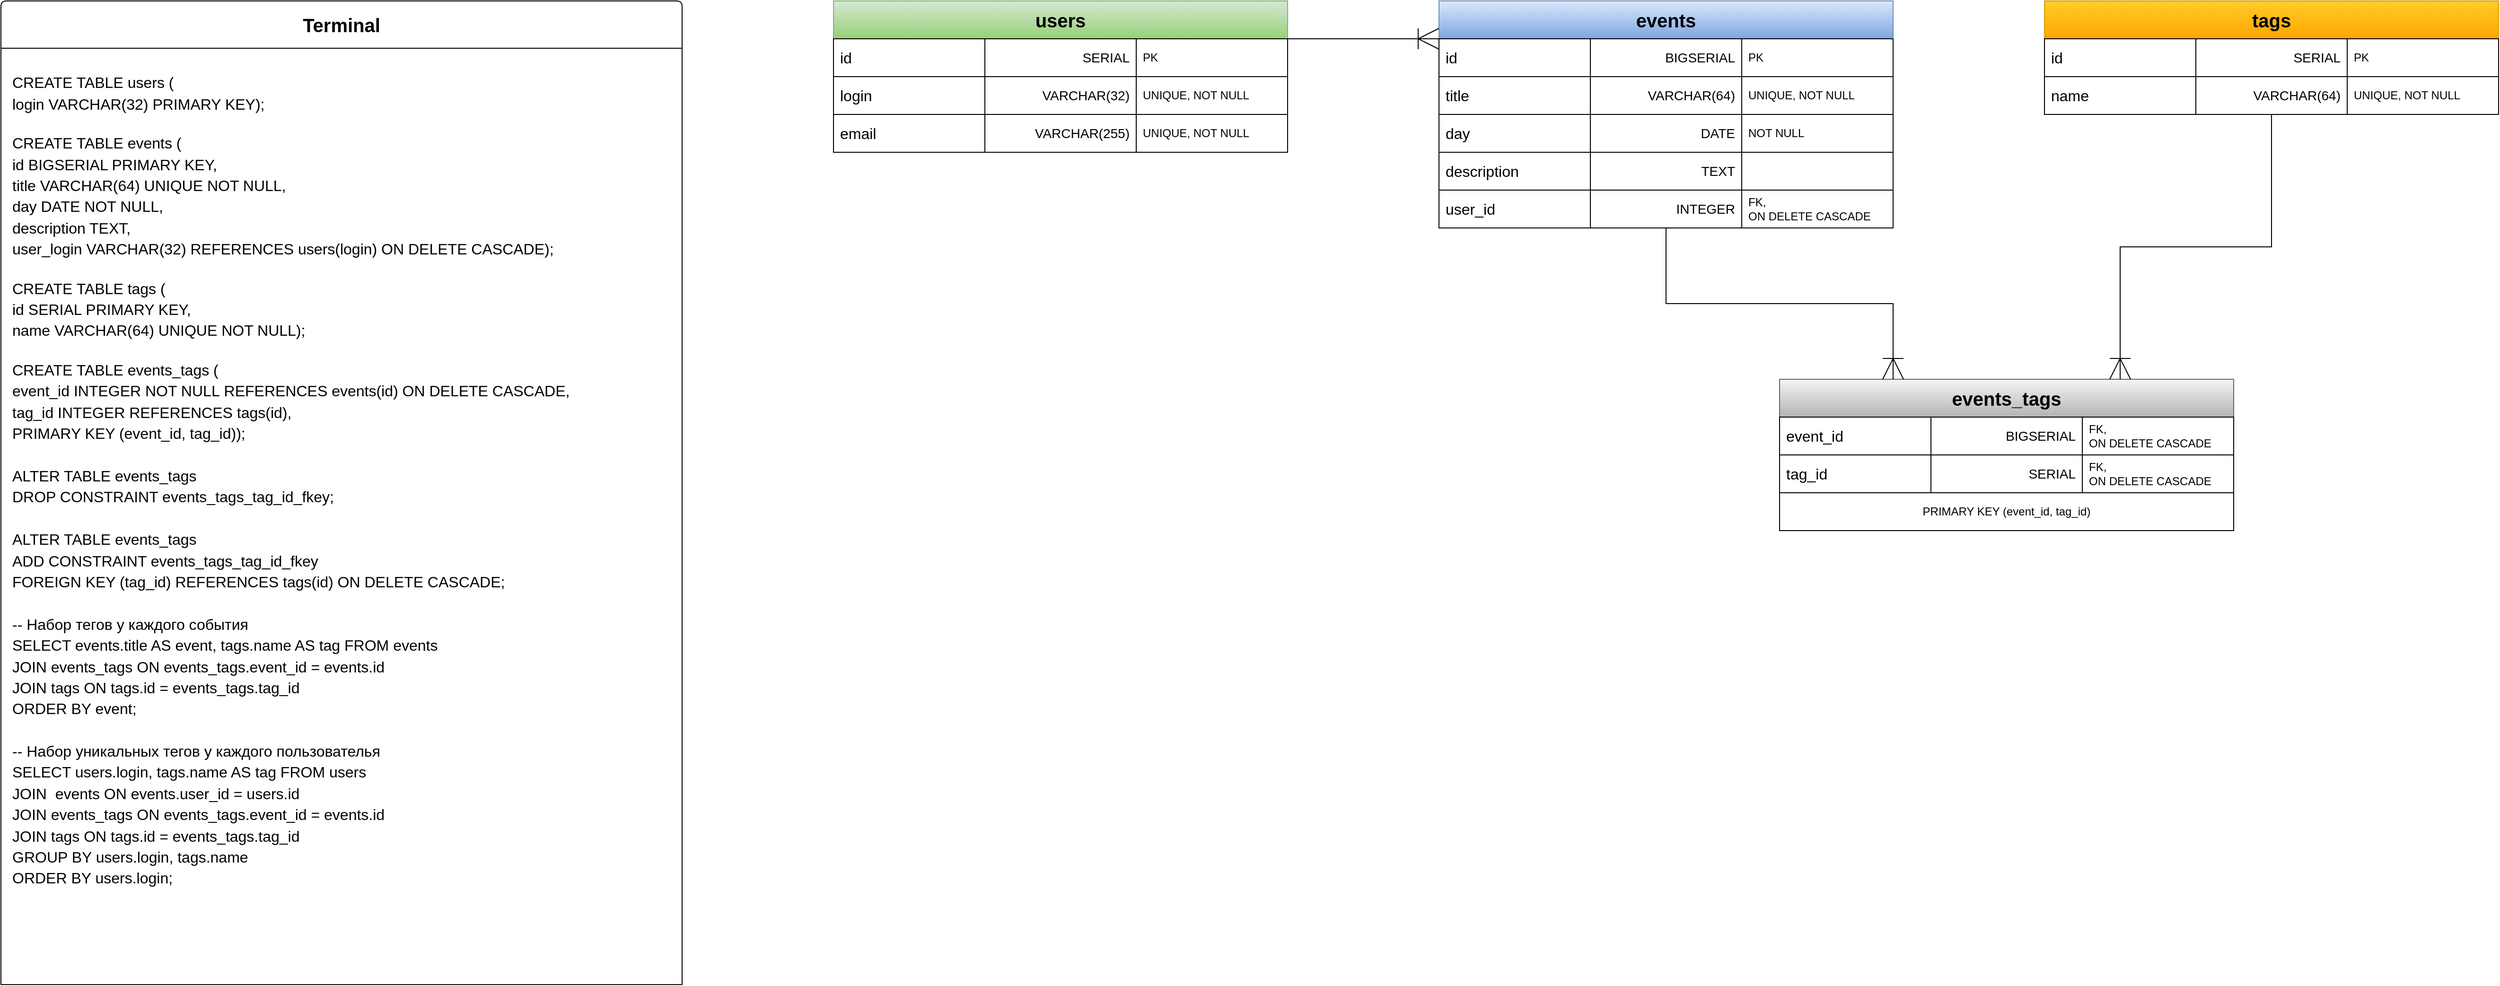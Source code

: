 <mxfile version="26.0.10">
  <diagram name="Page-1" id="9f46799a-70d6-7492-0946-bef42562c5a5">
    <mxGraphModel dx="2346" dy="2034" grid="1" gridSize="10" guides="1" tooltips="1" connect="1" arrows="1" fold="1" page="1" pageScale="1" pageWidth="1100" pageHeight="850" background="none" math="0" shadow="0">
      <root>
        <mxCell id="0" />
        <mxCell id="1" parent="0" />
        <mxCell id="qxyERZ4D7mE2W_aF4MiE-60" value="users" style="swimlane;whiteSpace=wrap;html=1;startSize=40;fontStyle=1;fontSize=20;fillColor=#d5e8d4;gradientColor=#97d077;strokeColor=light-dark(#82B366,#FFFFFF);" parent="1" vertex="1">
          <mxGeometry x="40" y="-800" width="480" height="160" as="geometry" />
        </mxCell>
        <mxCell id="qxyERZ4D7mE2W_aF4MiE-61" value="SERIAL" style="shape=partialRectangle;connectable=0;fillColor=none;top=1;left=1;bottom=1;right=1;align=right;spacingLeft=5;fontStyle=0;overflow=hidden;html=1;whiteSpace=wrap;spacingRight=5;fontSize=14;strokeColor=default;verticalAlign=middle;fontFamily=Helvetica;fontColor=default;" parent="qxyERZ4D7mE2W_aF4MiE-60" vertex="1">
          <mxGeometry x="160" y="40" width="160" height="40" as="geometry">
            <mxRectangle width="180" height="30" as="alternateBounds" />
          </mxGeometry>
        </mxCell>
        <mxCell id="qxyERZ4D7mE2W_aF4MiE-62" value="&lt;div align=&quot;left&quot;&gt;id&lt;/div&gt;" style="shape=partialRectangle;connectable=0;fillColor=none;top=1;left=1;bottom=1;right=1;align=left;spacingLeft=5;fontStyle=0;overflow=hidden;html=1;whiteSpace=wrap;spacingRight=5;fontSize=16;strokeColor=default;verticalAlign=middle;fontFamily=Helvetica;fontColor=default;" parent="qxyERZ4D7mE2W_aF4MiE-60" vertex="1">
          <mxGeometry y="40" width="160" height="40" as="geometry">
            <mxRectangle width="180" height="30" as="alternateBounds" />
          </mxGeometry>
        </mxCell>
        <mxCell id="qxyERZ4D7mE2W_aF4MiE-63" value="PK" style="shape=partialRectangle;connectable=0;fillColor=none;top=1;left=1;bottom=1;right=1;align=left;spacingLeft=5;fontStyle=0;overflow=hidden;html=1;whiteSpace=wrap;spacingRight=5;fontSize=12;strokeColor=default;verticalAlign=middle;fontFamily=Helvetica;fontColor=default;" parent="qxyERZ4D7mE2W_aF4MiE-60" vertex="1">
          <mxGeometry x="320" y="40" width="160" height="40" as="geometry">
            <mxRectangle width="180" height="30" as="alternateBounds" />
          </mxGeometry>
        </mxCell>
        <mxCell id="qxyERZ4D7mE2W_aF4MiE-64" value="VARCHAR(32)" style="shape=partialRectangle;connectable=0;fillColor=none;top=1;left=1;bottom=1;right=1;align=right;spacingLeft=5;fontStyle=0;overflow=hidden;html=1;whiteSpace=wrap;spacingRight=5;fontSize=14;strokeColor=default;verticalAlign=middle;fontFamily=Helvetica;fontColor=default;" parent="qxyERZ4D7mE2W_aF4MiE-60" vertex="1">
          <mxGeometry x="160" y="80" width="160" height="40" as="geometry">
            <mxRectangle width="180" height="30" as="alternateBounds" />
          </mxGeometry>
        </mxCell>
        <mxCell id="qxyERZ4D7mE2W_aF4MiE-65" value="login" style="shape=partialRectangle;connectable=0;fillColor=none;top=1;left=1;bottom=1;right=1;align=left;spacingLeft=5;fontStyle=0;overflow=hidden;html=1;whiteSpace=wrap;spacingRight=5;fontSize=16;strokeColor=default;verticalAlign=middle;fontFamily=Helvetica;fontColor=default;" parent="qxyERZ4D7mE2W_aF4MiE-60" vertex="1">
          <mxGeometry y="80" width="160" height="40" as="geometry">
            <mxRectangle width="180" height="30" as="alternateBounds" />
          </mxGeometry>
        </mxCell>
        <mxCell id="qxyERZ4D7mE2W_aF4MiE-66" value="UNIQUE, NOT NULL" style="shape=partialRectangle;connectable=0;fillColor=none;top=1;left=1;bottom=1;right=1;align=left;spacingLeft=5;fontStyle=0;overflow=hidden;html=1;whiteSpace=wrap;spacingRight=5;fontSize=12;strokeColor=default;verticalAlign=middle;fontFamily=Helvetica;fontColor=default;" parent="qxyERZ4D7mE2W_aF4MiE-60" vertex="1">
          <mxGeometry x="320" y="80" width="160" height="40" as="geometry">
            <mxRectangle width="180" height="30" as="alternateBounds" />
          </mxGeometry>
        </mxCell>
        <mxCell id="qxyERZ4D7mE2W_aF4MiE-67" value="VARCHAR(255)" style="shape=partialRectangle;connectable=0;fillColor=none;top=1;left=1;bottom=1;right=1;align=right;spacingLeft=5;fontStyle=0;overflow=hidden;html=1;whiteSpace=wrap;spacingRight=5;fontSize=14;strokeColor=default;verticalAlign=middle;fontFamily=Helvetica;fontColor=default;" parent="qxyERZ4D7mE2W_aF4MiE-60" vertex="1">
          <mxGeometry x="160" y="120" width="160" height="40" as="geometry">
            <mxRectangle width="180" height="30" as="alternateBounds" />
          </mxGeometry>
        </mxCell>
        <mxCell id="qxyERZ4D7mE2W_aF4MiE-68" value="email&lt;span style=&quot;white-space: pre;&quot;&gt;&#x9;&lt;/span&gt;&lt;span style=&quot;white-space: pre;&quot;&gt;&#x9;&lt;/span&gt;" style="shape=partialRectangle;connectable=0;fillColor=none;top=1;left=1;bottom=1;right=1;align=left;spacingLeft=5;fontStyle=0;overflow=hidden;html=1;whiteSpace=wrap;spacingRight=5;fontSize=16;strokeColor=default;verticalAlign=middle;fontFamily=Helvetica;fontColor=default;" parent="qxyERZ4D7mE2W_aF4MiE-60" vertex="1">
          <mxGeometry y="120" width="160" height="40" as="geometry">
            <mxRectangle width="180" height="30" as="alternateBounds" />
          </mxGeometry>
        </mxCell>
        <mxCell id="qxyERZ4D7mE2W_aF4MiE-69" value="UNIQUE, NOT NULL" style="shape=partialRectangle;connectable=0;fillColor=none;top=1;left=1;bottom=1;right=1;align=left;spacingLeft=5;fontStyle=0;overflow=hidden;html=1;whiteSpace=wrap;spacingRight=5;fontSize=12;strokeColor=default;verticalAlign=middle;fontFamily=Helvetica;fontColor=default;" parent="qxyERZ4D7mE2W_aF4MiE-60" vertex="1">
          <mxGeometry x="320" y="120" width="160" height="40" as="geometry">
            <mxRectangle width="180" height="30" as="alternateBounds" />
          </mxGeometry>
        </mxCell>
        <mxCell id="qxyERZ4D7mE2W_aF4MiE-82" value="events" style="swimlane;whiteSpace=wrap;html=1;startSize=40;fontStyle=1;fontSize=20;fillColor=#dae8fc;gradientColor=#7ea6e0;strokeColor=light-dark(#6C8EBF,#FFFFFF);" parent="1" vertex="1">
          <mxGeometry x="680" y="-800" width="480" height="240" as="geometry" />
        </mxCell>
        <mxCell id="qxyERZ4D7mE2W_aF4MiE-83" value="BIGSERIAL" style="shape=partialRectangle;connectable=0;fillColor=none;top=1;left=1;bottom=1;right=1;align=right;spacingLeft=5;fontStyle=0;overflow=hidden;html=1;whiteSpace=wrap;spacingRight=5;fontSize=14;strokeColor=default;verticalAlign=middle;fontFamily=Helvetica;fontColor=default;" parent="qxyERZ4D7mE2W_aF4MiE-82" vertex="1">
          <mxGeometry x="160" y="40" width="160" height="40" as="geometry">
            <mxRectangle width="180" height="30" as="alternateBounds" />
          </mxGeometry>
        </mxCell>
        <mxCell id="qxyERZ4D7mE2W_aF4MiE-84" value="&lt;div align=&quot;left&quot;&gt;id&lt;/div&gt;" style="shape=partialRectangle;connectable=0;fillColor=none;top=1;left=1;bottom=1;right=1;align=left;spacingLeft=5;fontStyle=0;overflow=hidden;html=1;whiteSpace=wrap;spacingRight=5;fontSize=16;strokeColor=default;verticalAlign=middle;fontFamily=Helvetica;fontColor=default;" parent="qxyERZ4D7mE2W_aF4MiE-82" vertex="1">
          <mxGeometry y="40" width="160" height="40" as="geometry">
            <mxRectangle width="180" height="30" as="alternateBounds" />
          </mxGeometry>
        </mxCell>
        <mxCell id="qxyERZ4D7mE2W_aF4MiE-85" value="PK" style="shape=partialRectangle;connectable=0;fillColor=none;top=1;left=1;bottom=1;right=1;align=left;spacingLeft=5;fontStyle=0;overflow=hidden;html=1;whiteSpace=wrap;spacingRight=5;fontSize=12;strokeColor=default;verticalAlign=middle;fontFamily=Helvetica;fontColor=default;" parent="qxyERZ4D7mE2W_aF4MiE-82" vertex="1">
          <mxGeometry x="320" y="40" width="160" height="40" as="geometry">
            <mxRectangle width="180" height="30" as="alternateBounds" />
          </mxGeometry>
        </mxCell>
        <mxCell id="qxyERZ4D7mE2W_aF4MiE-86" value="VARCHAR(64)" style="shape=partialRectangle;connectable=0;fillColor=none;top=1;left=1;bottom=1;right=1;align=right;spacingLeft=5;fontStyle=0;overflow=hidden;html=1;whiteSpace=wrap;spacingRight=5;fontSize=14;strokeColor=default;verticalAlign=middle;fontFamily=Helvetica;fontColor=default;" parent="qxyERZ4D7mE2W_aF4MiE-82" vertex="1">
          <mxGeometry x="160" y="80" width="160" height="40" as="geometry">
            <mxRectangle width="180" height="30" as="alternateBounds" />
          </mxGeometry>
        </mxCell>
        <mxCell id="qxyERZ4D7mE2W_aF4MiE-87" value="title" style="shape=partialRectangle;connectable=0;fillColor=none;top=1;left=1;bottom=1;right=1;align=left;spacingLeft=5;fontStyle=0;overflow=hidden;html=1;whiteSpace=wrap;spacingRight=5;fontSize=16;strokeColor=default;verticalAlign=middle;fontFamily=Helvetica;fontColor=default;" parent="qxyERZ4D7mE2W_aF4MiE-82" vertex="1">
          <mxGeometry y="80" width="160" height="40" as="geometry">
            <mxRectangle width="180" height="30" as="alternateBounds" />
          </mxGeometry>
        </mxCell>
        <mxCell id="qxyERZ4D7mE2W_aF4MiE-88" value="UNIQUE, NOT NULL" style="shape=partialRectangle;connectable=0;fillColor=none;top=1;left=1;bottom=1;right=1;align=left;spacingLeft=5;fontStyle=0;overflow=hidden;html=1;whiteSpace=wrap;spacingRight=5;fontSize=12;strokeColor=default;verticalAlign=middle;fontFamily=Helvetica;fontColor=default;" parent="qxyERZ4D7mE2W_aF4MiE-82" vertex="1">
          <mxGeometry x="320" y="80" width="160" height="40" as="geometry">
            <mxRectangle width="180" height="30" as="alternateBounds" />
          </mxGeometry>
        </mxCell>
        <mxCell id="qxyERZ4D7mE2W_aF4MiE-89" value="DATE" style="shape=partialRectangle;connectable=0;fillColor=none;top=1;left=1;bottom=1;right=1;align=right;spacingLeft=5;fontStyle=0;overflow=hidden;html=1;whiteSpace=wrap;spacingRight=5;fontSize=14;strokeColor=default;verticalAlign=middle;fontFamily=Helvetica;fontColor=default;" parent="qxyERZ4D7mE2W_aF4MiE-82" vertex="1">
          <mxGeometry x="160" y="120" width="160" height="40" as="geometry">
            <mxRectangle width="180" height="30" as="alternateBounds" />
          </mxGeometry>
        </mxCell>
        <mxCell id="qxyERZ4D7mE2W_aF4MiE-90" value="day" style="shape=partialRectangle;connectable=0;fillColor=none;top=1;left=1;bottom=1;right=1;align=left;spacingLeft=5;fontStyle=0;overflow=hidden;html=1;whiteSpace=wrap;spacingRight=5;fontSize=16;strokeColor=default;verticalAlign=middle;fontFamily=Helvetica;fontColor=default;" parent="qxyERZ4D7mE2W_aF4MiE-82" vertex="1">
          <mxGeometry y="120" width="160" height="40" as="geometry">
            <mxRectangle width="180" height="30" as="alternateBounds" />
          </mxGeometry>
        </mxCell>
        <mxCell id="qxyERZ4D7mE2W_aF4MiE-91" value="NOT NULL" style="shape=partialRectangle;connectable=0;fillColor=none;top=1;left=1;bottom=1;right=1;align=left;spacingLeft=5;fontStyle=0;overflow=hidden;html=1;whiteSpace=wrap;spacingRight=5;fontSize=12;strokeColor=default;verticalAlign=middle;fontFamily=Helvetica;fontColor=default;" parent="qxyERZ4D7mE2W_aF4MiE-82" vertex="1">
          <mxGeometry x="320" y="120" width="160" height="40" as="geometry">
            <mxRectangle width="180" height="30" as="alternateBounds" />
          </mxGeometry>
        </mxCell>
        <mxCell id="qxyERZ4D7mE2W_aF4MiE-116" value="TEXT" style="shape=partialRectangle;connectable=0;fillColor=none;top=1;left=1;bottom=1;right=1;align=right;spacingLeft=5;fontStyle=0;overflow=hidden;html=1;whiteSpace=wrap;spacingRight=5;fontSize=14;strokeColor=default;verticalAlign=middle;fontFamily=Helvetica;fontColor=default;" parent="qxyERZ4D7mE2W_aF4MiE-82" vertex="1">
          <mxGeometry x="160" y="160" width="160" height="40" as="geometry">
            <mxRectangle width="180" height="30" as="alternateBounds" />
          </mxGeometry>
        </mxCell>
        <mxCell id="qxyERZ4D7mE2W_aF4MiE-117" value="description" style="shape=partialRectangle;connectable=0;fillColor=none;top=1;left=1;bottom=1;right=1;align=left;spacingLeft=5;fontStyle=0;overflow=hidden;html=1;whiteSpace=wrap;spacingRight=5;fontSize=16;strokeColor=default;verticalAlign=middle;fontFamily=Helvetica;fontColor=default;" parent="qxyERZ4D7mE2W_aF4MiE-82" vertex="1">
          <mxGeometry y="160" width="160" height="40" as="geometry">
            <mxRectangle width="180" height="30" as="alternateBounds" />
          </mxGeometry>
        </mxCell>
        <mxCell id="qxyERZ4D7mE2W_aF4MiE-118" value="" style="shape=partialRectangle;connectable=0;fillColor=none;top=1;left=1;bottom=1;right=1;align=left;spacingLeft=5;fontStyle=0;overflow=hidden;html=1;whiteSpace=wrap;spacingRight=5;fontSize=12;strokeColor=default;verticalAlign=middle;fontFamily=Helvetica;fontColor=default;" parent="qxyERZ4D7mE2W_aF4MiE-82" vertex="1">
          <mxGeometry x="320" y="160" width="160" height="40" as="geometry">
            <mxRectangle width="180" height="30" as="alternateBounds" />
          </mxGeometry>
        </mxCell>
        <mxCell id="qxyERZ4D7mE2W_aF4MiE-119" value="INTEGER" style="shape=partialRectangle;connectable=0;fillColor=none;top=1;left=1;bottom=1;right=1;align=right;spacingLeft=5;fontStyle=0;overflow=hidden;html=1;whiteSpace=wrap;spacingRight=5;fontSize=14;strokeColor=default;verticalAlign=middle;fontFamily=Helvetica;fontColor=default;" parent="qxyERZ4D7mE2W_aF4MiE-82" vertex="1">
          <mxGeometry x="160" y="200" width="160" height="40" as="geometry">
            <mxRectangle width="180" height="30" as="alternateBounds" />
          </mxGeometry>
        </mxCell>
        <mxCell id="qxyERZ4D7mE2W_aF4MiE-120" value="user_id" style="shape=partialRectangle;connectable=0;fillColor=none;top=1;left=1;bottom=1;right=1;align=left;spacingLeft=5;fontStyle=0;overflow=hidden;html=1;whiteSpace=wrap;spacingRight=5;fontSize=16;strokeColor=default;verticalAlign=middle;fontFamily=Helvetica;fontColor=default;" parent="qxyERZ4D7mE2W_aF4MiE-82" vertex="1">
          <mxGeometry y="200" width="160" height="40" as="geometry">
            <mxRectangle width="180" height="30" as="alternateBounds" />
          </mxGeometry>
        </mxCell>
        <mxCell id="qxyERZ4D7mE2W_aF4MiE-121" value="&lt;div&gt;FK,&lt;/div&gt;&lt;div&gt;ON DELETE CASCADE&lt;/div&gt;" style="shape=partialRectangle;connectable=0;fillColor=none;top=1;left=1;bottom=1;right=1;align=left;spacingLeft=5;fontStyle=0;overflow=hidden;html=1;whiteSpace=wrap;spacingRight=5;fontSize=12;strokeColor=default;verticalAlign=middle;fontFamily=Helvetica;fontColor=default;" parent="qxyERZ4D7mE2W_aF4MiE-82" vertex="1">
          <mxGeometry x="320" y="200" width="160" height="40" as="geometry">
            <mxRectangle width="180" height="30" as="alternateBounds" />
          </mxGeometry>
        </mxCell>
        <mxCell id="qxyERZ4D7mE2W_aF4MiE-125" value="tags" style="swimlane;whiteSpace=wrap;html=1;startSize=40;fontStyle=1;fontSize=20;fillColor=#ffcd28;gradientColor=#ffa500;strokeColor=#d79b00;" parent="1" vertex="1">
          <mxGeometry x="1320" y="-800" width="480" height="120" as="geometry" />
        </mxCell>
        <mxCell id="qxyERZ4D7mE2W_aF4MiE-126" value="SERIAL" style="shape=partialRectangle;connectable=0;fillColor=none;top=1;left=1;bottom=1;right=1;align=right;spacingLeft=5;fontStyle=0;overflow=hidden;html=1;whiteSpace=wrap;spacingRight=5;fontSize=14;strokeColor=default;verticalAlign=middle;fontFamily=Helvetica;fontColor=default;" parent="qxyERZ4D7mE2W_aF4MiE-125" vertex="1">
          <mxGeometry x="160" y="40" width="160" height="40" as="geometry">
            <mxRectangle width="180" height="30" as="alternateBounds" />
          </mxGeometry>
        </mxCell>
        <mxCell id="qxyERZ4D7mE2W_aF4MiE-127" value="&lt;div align=&quot;left&quot;&gt;id&lt;/div&gt;" style="shape=partialRectangle;connectable=0;fillColor=none;top=1;left=1;bottom=1;right=1;align=left;spacingLeft=5;fontStyle=0;overflow=hidden;html=1;whiteSpace=wrap;spacingRight=5;fontSize=16;strokeColor=default;verticalAlign=middle;fontFamily=Helvetica;fontColor=default;" parent="qxyERZ4D7mE2W_aF4MiE-125" vertex="1">
          <mxGeometry y="40" width="160" height="40" as="geometry">
            <mxRectangle width="180" height="30" as="alternateBounds" />
          </mxGeometry>
        </mxCell>
        <mxCell id="qxyERZ4D7mE2W_aF4MiE-128" value="PK" style="shape=partialRectangle;connectable=0;fillColor=none;top=1;left=1;bottom=1;right=1;align=left;spacingLeft=5;fontStyle=0;overflow=hidden;html=1;whiteSpace=wrap;spacingRight=5;fontSize=12;strokeColor=default;verticalAlign=middle;fontFamily=Helvetica;fontColor=default;" parent="qxyERZ4D7mE2W_aF4MiE-125" vertex="1">
          <mxGeometry x="320" y="40" width="160" height="40" as="geometry">
            <mxRectangle width="180" height="30" as="alternateBounds" />
          </mxGeometry>
        </mxCell>
        <mxCell id="qxyERZ4D7mE2W_aF4MiE-129" value="VARCHAR(64)" style="shape=partialRectangle;connectable=0;fillColor=none;top=1;left=1;bottom=1;right=1;align=right;spacingLeft=5;fontStyle=0;overflow=hidden;html=1;whiteSpace=wrap;spacingRight=5;fontSize=14;strokeColor=default;verticalAlign=middle;fontFamily=Helvetica;fontColor=default;" parent="qxyERZ4D7mE2W_aF4MiE-125" vertex="1">
          <mxGeometry x="160" y="80" width="160" height="40" as="geometry">
            <mxRectangle width="180" height="30" as="alternateBounds" />
          </mxGeometry>
        </mxCell>
        <mxCell id="qxyERZ4D7mE2W_aF4MiE-130" value="name" style="shape=partialRectangle;connectable=0;fillColor=none;top=1;left=1;bottom=1;right=1;align=left;spacingLeft=5;fontStyle=0;overflow=hidden;html=1;whiteSpace=wrap;spacingRight=5;fontSize=16;strokeColor=default;verticalAlign=middle;fontFamily=Helvetica;fontColor=default;" parent="qxyERZ4D7mE2W_aF4MiE-125" vertex="1">
          <mxGeometry y="80" width="160" height="40" as="geometry">
            <mxRectangle width="180" height="30" as="alternateBounds" />
          </mxGeometry>
        </mxCell>
        <mxCell id="qxyERZ4D7mE2W_aF4MiE-131" value="UNIQUE, NOT NULL" style="shape=partialRectangle;connectable=0;fillColor=none;top=1;left=1;bottom=1;right=1;align=left;spacingLeft=5;fontStyle=0;overflow=hidden;html=1;whiteSpace=wrap;spacingRight=5;fontSize=12;strokeColor=default;verticalAlign=middle;fontFamily=Helvetica;fontColor=default;" parent="qxyERZ4D7mE2W_aF4MiE-125" vertex="1">
          <mxGeometry x="320" y="80" width="160" height="40" as="geometry">
            <mxRectangle width="180" height="30" as="alternateBounds" />
          </mxGeometry>
        </mxCell>
        <mxCell id="qxyERZ4D7mE2W_aF4MiE-142" value="events_tags" style="swimlane;whiteSpace=wrap;html=1;startSize=40;fontStyle=1;fontSize=20;fillColor=#f5f5f5;gradientColor=#b3b3b3;strokeColor=light-dark(#666666,#FFFFFF);" parent="1" vertex="1">
          <mxGeometry x="1040" y="-400" width="480" height="160" as="geometry" />
        </mxCell>
        <mxCell id="qxyERZ4D7mE2W_aF4MiE-143" value="BIGSERIAL" style="shape=partialRectangle;connectable=0;fillColor=none;top=1;left=1;bottom=1;right=1;align=right;spacingLeft=5;fontStyle=0;overflow=hidden;html=1;whiteSpace=wrap;spacingRight=5;fontSize=14;strokeColor=default;verticalAlign=middle;fontFamily=Helvetica;fontColor=default;" parent="qxyERZ4D7mE2W_aF4MiE-142" vertex="1">
          <mxGeometry x="160" y="40" width="160" height="40" as="geometry">
            <mxRectangle width="180" height="30" as="alternateBounds" />
          </mxGeometry>
        </mxCell>
        <mxCell id="qxyERZ4D7mE2W_aF4MiE-144" value="event_id" style="shape=partialRectangle;connectable=0;fillColor=none;top=1;left=1;bottom=1;right=1;align=left;spacingLeft=5;fontStyle=0;overflow=hidden;html=1;whiteSpace=wrap;spacingRight=5;fontSize=16;strokeColor=default;verticalAlign=middle;fontFamily=Helvetica;fontColor=default;" parent="qxyERZ4D7mE2W_aF4MiE-142" vertex="1">
          <mxGeometry y="40" width="160" height="40" as="geometry">
            <mxRectangle width="180" height="30" as="alternateBounds" />
          </mxGeometry>
        </mxCell>
        <mxCell id="qxyERZ4D7mE2W_aF4MiE-145" value="&lt;div&gt;FK,&lt;/div&gt;&lt;div&gt;ON DELETE CASCADE&lt;br&gt;&lt;/div&gt;" style="shape=partialRectangle;connectable=0;fillColor=none;top=1;left=1;bottom=1;right=1;align=left;spacingLeft=5;fontStyle=0;overflow=hidden;html=1;whiteSpace=wrap;spacingRight=5;fontSize=12;strokeColor=default;verticalAlign=middle;fontFamily=Helvetica;fontColor=default;" parent="qxyERZ4D7mE2W_aF4MiE-142" vertex="1">
          <mxGeometry x="320" y="40" width="160" height="40" as="geometry">
            <mxRectangle width="180" height="30" as="alternateBounds" />
          </mxGeometry>
        </mxCell>
        <mxCell id="qxyERZ4D7mE2W_aF4MiE-146" value="SERIAL" style="shape=partialRectangle;connectable=0;fillColor=none;top=1;left=1;bottom=1;right=1;align=right;spacingLeft=5;fontStyle=0;overflow=hidden;html=1;whiteSpace=wrap;spacingRight=5;fontSize=14;strokeColor=default;verticalAlign=middle;fontFamily=Helvetica;fontColor=default;" parent="qxyERZ4D7mE2W_aF4MiE-142" vertex="1">
          <mxGeometry x="160" y="80" width="160" height="40" as="geometry">
            <mxRectangle width="180" height="30" as="alternateBounds" />
          </mxGeometry>
        </mxCell>
        <mxCell id="qxyERZ4D7mE2W_aF4MiE-147" value="tag_id" style="shape=partialRectangle;connectable=0;fillColor=none;top=1;left=1;bottom=1;right=1;align=left;spacingLeft=5;fontStyle=0;overflow=hidden;html=1;whiteSpace=wrap;spacingRight=5;fontSize=16;strokeColor=default;verticalAlign=middle;fontFamily=Helvetica;fontColor=default;" parent="qxyERZ4D7mE2W_aF4MiE-142" vertex="1">
          <mxGeometry y="80" width="160" height="40" as="geometry">
            <mxRectangle width="180" height="30" as="alternateBounds" />
          </mxGeometry>
        </mxCell>
        <mxCell id="qxyERZ4D7mE2W_aF4MiE-148" value="&lt;div&gt;FK,&lt;/div&gt;&lt;div&gt;ON DELETE CASCADE&lt;br&gt;&lt;/div&gt;" style="shape=partialRectangle;connectable=0;fillColor=none;top=1;left=1;bottom=1;right=1;align=left;spacingLeft=5;fontStyle=0;overflow=hidden;html=1;whiteSpace=wrap;spacingRight=5;fontSize=12;strokeColor=default;verticalAlign=middle;fontFamily=Helvetica;fontColor=default;" parent="qxyERZ4D7mE2W_aF4MiE-142" vertex="1">
          <mxGeometry x="320" y="80" width="160" height="40" as="geometry">
            <mxRectangle width="180" height="30" as="alternateBounds" />
          </mxGeometry>
        </mxCell>
        <mxCell id="qxyERZ4D7mE2W_aF4MiE-151" value="PRIMARY KEY (event_id, tag_id)" style="shape=partialRectangle;connectable=0;fillColor=none;top=1;left=1;bottom=1;right=1;align=center;spacingLeft=5;fontStyle=0;overflow=hidden;html=1;whiteSpace=wrap;spacingRight=5;fontSize=12;strokeColor=default;verticalAlign=middle;fontFamily=Helvetica;fontColor=default;" parent="qxyERZ4D7mE2W_aF4MiE-142" vertex="1">
          <mxGeometry y="120" width="480" height="40" as="geometry">
            <mxRectangle width="180" height="30" as="alternateBounds" />
          </mxGeometry>
        </mxCell>
        <mxCell id="qxyERZ4D7mE2W_aF4MiE-152" value="" style="edgeStyle=entityRelationEdgeStyle;fontSize=12;html=1;endArrow=ERoneToMany;rounded=0;exitX=1;exitY=0.25;exitDx=0;exitDy=0;strokeWidth=1;endSize=20;" parent="1" source="qxyERZ4D7mE2W_aF4MiE-60" edge="1">
          <mxGeometry width="100" height="100" relative="1" as="geometry">
            <mxPoint x="550" y="-630" as="sourcePoint" />
            <mxPoint x="680" y="-760" as="targetPoint" />
          </mxGeometry>
        </mxCell>
        <mxCell id="qxyERZ4D7mE2W_aF4MiE-153" value="" style="edgeStyle=orthogonalEdgeStyle;fontSize=12;html=1;endArrow=ERoneToMany;rounded=0;exitX=0.5;exitY=1;exitDx=0;exitDy=0;strokeWidth=1;endSize=20;entryX=0.75;entryY=0;entryDx=0;entryDy=0;" parent="1" source="qxyERZ4D7mE2W_aF4MiE-125" target="qxyERZ4D7mE2W_aF4MiE-142" edge="1">
          <mxGeometry width="100" height="100" relative="1" as="geometry">
            <mxPoint x="1270" y="-560" as="sourcePoint" />
            <mxPoint x="1580" y="-440" as="targetPoint" />
            <Array as="points">
              <mxPoint x="1560" y="-540" />
              <mxPoint x="1400" y="-540" />
            </Array>
          </mxGeometry>
        </mxCell>
        <mxCell id="qxyERZ4D7mE2W_aF4MiE-154" value="" style="edgeStyle=orthogonalEdgeStyle;fontSize=12;html=1;endArrow=ERoneToMany;rounded=0;exitX=0.5;exitY=1;exitDx=0;exitDy=0;strokeWidth=1;endSize=20;entryX=0.25;entryY=0;entryDx=0;entryDy=0;" parent="1" source="qxyERZ4D7mE2W_aF4MiE-82" target="qxyERZ4D7mE2W_aF4MiE-142" edge="1">
          <mxGeometry width="100" height="100" relative="1" as="geometry">
            <mxPoint x="990" y="-490" as="sourcePoint" />
            <mxPoint x="990" y="-420" as="targetPoint" />
          </mxGeometry>
        </mxCell>
        <mxCell id="k0qKDHFTOWTs9ywvlTUG-12" value="&lt;b&gt;&lt;font style=&quot;font-size: 20px;&quot;&gt;Terminal&lt;/font&gt;&lt;/b&gt;" style="swimlane;childLayout=stackLayout;horizontal=1;startSize=50;horizontalStack=0;rounded=1;fontSize=16;fontStyle=1;strokeWidth=1;resizeParent=0;resizeLast=1;shadow=0;dashed=0;align=center;arcSize=4;whiteSpace=wrap;html=1;fillColor=light-dark(#FFFFFF,#242424);swimlaneHead=1;swimlaneBody=1;absoluteArcSize=0;container=1;autosize=0;strokeColor=light-dark(#000000,#BFBFBF);glass=0;swimlaneLine=0;resizable=1;autosizeGrid=1;backgroundOutline=0;overflow=visible;pointerEvents=1;" parent="1" vertex="1">
          <mxGeometry x="-840" y="-800" width="720" height="1040" as="geometry">
            <mxRectangle x="-800" y="-800" width="200" height="50" as="alternateBounds" />
          </mxGeometry>
        </mxCell>
        <mxCell id="k0qKDHFTOWTs9ywvlTUG-13" value="&lt;div&gt;&lt;br&gt;&lt;/div&gt;&lt;div style=&quot;line-height: 140%;&quot;&gt;CREATE TABLE users (&lt;/div&gt;&lt;div style=&quot;line-height: 140%;&quot;&gt;login VARCHAR(32) PRIMARY KEY);&lt;/div&gt;&lt;div&gt;&lt;br&gt;&lt;/div&gt;&lt;div style=&quot;line-height: 140%;&quot;&gt;CREATE TABLE events (&lt;/div&gt;&lt;div style=&quot;line-height: 140%;&quot;&gt;id BIGSERIAL PRIMARY KEY,&lt;/div&gt;&lt;div style=&quot;line-height: 140%;&quot;&gt;title VARCHAR(64) UNIQUE NOT NULL,&lt;/div&gt;&lt;div style=&quot;line-height: 140%;&quot;&gt;day DATE NOT NULL,&lt;/div&gt;&lt;div style=&quot;line-height: 140%;&quot;&gt;description TEXT,&lt;/div&gt;&lt;div style=&quot;line-height: 140%;&quot;&gt;user_login VARCHAR(32) REFERENCES users(login) ON DELETE CASCADE);&lt;/div&gt;&lt;div&gt;&lt;br&gt;&lt;/div&gt;&lt;div style=&quot;line-height: 140%;&quot;&gt;CREATE TABLE tags (&lt;/div&gt;&lt;div style=&quot;line-height: 140%;&quot;&gt;id SERIAL PRIMARY KEY,&lt;/div&gt;&lt;div style=&quot;line-height: 140%;&quot;&gt;name VARCHAR(64) UNIQUE NOT NULL);&lt;/div&gt;&lt;div&gt;&lt;br&gt;&lt;/div&gt;&lt;div style=&quot;line-height: 140%;&quot;&gt;CREATE TABLE events_tags (&lt;/div&gt;&lt;div style=&quot;line-height: 140%;&quot;&gt;event_id INTEGER NOT NULL&amp;nbsp;REFERENCES events(id) ON DELETE CASCADE,&lt;/div&gt;&lt;div style=&quot;line-height: 140%;&quot;&gt;tag_id INTEGER&amp;nbsp;REFERENCES tags(id),&lt;br&gt;&lt;/div&gt;&lt;div style=&quot;line-height: 140%;&quot;&gt;PRIMARY KEY (event_id, tag_id));&lt;/div&gt;&lt;div style=&quot;line-height: 140%;&quot;&gt;&lt;br&gt;&lt;/div&gt;&lt;div style=&quot;line-height: 140%;&quot;&gt;ALTER TABLE events_tags&amp;nbsp;&lt;/div&gt;&lt;div style=&quot;line-height: 140%;&quot;&gt;DROP CONSTRAINT events_tags_tag_id_fkey;&lt;/div&gt;&lt;div style=&quot;line-height: 140%;&quot;&gt;&lt;br&gt;&lt;/div&gt;&lt;div style=&quot;line-height: 140%;&quot;&gt;ALTER TABLE events_tags&amp;nbsp;&lt;/div&gt;&lt;div style=&quot;line-height: 140%;&quot;&gt;ADD CONSTRAINT events_tags_tag_id_fkey&amp;nbsp;&lt;/div&gt;&lt;div style=&quot;line-height: 140%;&quot;&gt;FOREIGN KEY (tag_id) REFERENCES tags(id) ON DELETE CASCADE;&lt;/div&gt;&lt;div style=&quot;line-height: 140%;&quot;&gt;&lt;br&gt;&lt;/div&gt;&lt;div style=&quot;line-height: 140%;&quot;&gt;&lt;div style=&quot;line-height: 140%;&quot;&gt;-- Набор тегов у каждого события&lt;/div&gt;&lt;div style=&quot;line-height: 140%;&quot;&gt;SELECT events.title AS event, tags.name AS tag FROM events&lt;/div&gt;&lt;div style=&quot;line-height: 140%;&quot;&gt;JOIN events_tags ON events_tags.event_id = events.id&lt;/div&gt;&lt;div style=&quot;line-height: 140%;&quot;&gt;JOIN tags ON tags.id = events_tags.tag_id&lt;/div&gt;ORDER BY event;&lt;/div&gt;&lt;div style=&quot;line-height: 140%;&quot;&gt;&lt;br&gt;&lt;/div&gt;&lt;div style=&quot;line-height: 140%;&quot;&gt;-- Набор уникальных тегов у каждого пользователья&lt;/div&gt;&lt;div style=&quot;line-height: 140%;&quot;&gt;SELECT users.login, tags.name AS tag FROM users&lt;br&gt;JOIN&amp;nbsp; events ON events.user_id = users.id&lt;/div&gt;&lt;div style=&quot;line-height: 140%;&quot;&gt;JOIN events_tags ON events_tags.event_id = events.id&lt;/div&gt;&lt;div style=&quot;line-height: 140%;&quot;&gt;JOIN tags ON tags.id = events_tags.tag_id&lt;/div&gt;&lt;div style=&quot;line-height: 140%;&quot;&gt;GROUP BY users.login, tags.name&lt;br&gt;&lt;/div&gt;&lt;div style=&quot;line-height: 140%;&quot;&gt;ORDER BY users.login;&lt;/div&gt;&lt;div style=&quot;line-height: 140%;&quot;&gt;&lt;br&gt;&lt;/div&gt;" style="align=left;strokeColor=light-dark(#000000,#BFBFBF);fillColor=light-dark(#FFFFFF,#2B0920);spacingLeft=10;fontSize=16;verticalAlign=top;resizable=0;rotatable=0;part=1;html=1;strokeWidth=1;backgroundOutline=0;overflow=visible;noLabel=0;imageAspect=1;treeMoving=0;" parent="k0qKDHFTOWTs9ywvlTUG-12" vertex="1">
          <mxGeometry y="50" width="720" height="990" as="geometry" />
        </mxCell>
      </root>
    </mxGraphModel>
  </diagram>
</mxfile>
